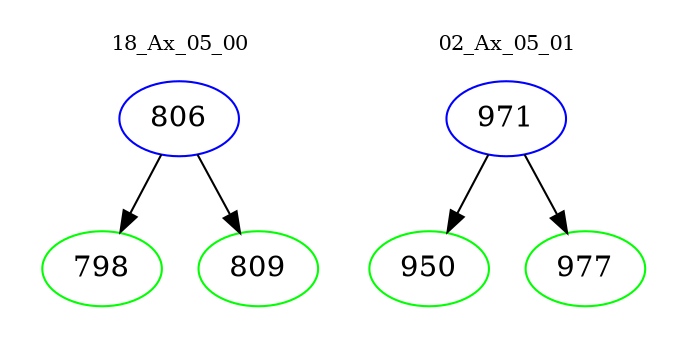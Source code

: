 digraph{
subgraph cluster_0 {
color = white
label = "18_Ax_05_00";
fontsize=10;
T0_806 [label="806", color="blue"]
T0_806 -> T0_798 [color="black"]
T0_798 [label="798", color="green"]
T0_806 -> T0_809 [color="black"]
T0_809 [label="809", color="green"]
}
subgraph cluster_1 {
color = white
label = "02_Ax_05_01";
fontsize=10;
T1_971 [label="971", color="blue"]
T1_971 -> T1_950 [color="black"]
T1_950 [label="950", color="green"]
T1_971 -> T1_977 [color="black"]
T1_977 [label="977", color="green"]
}
}
